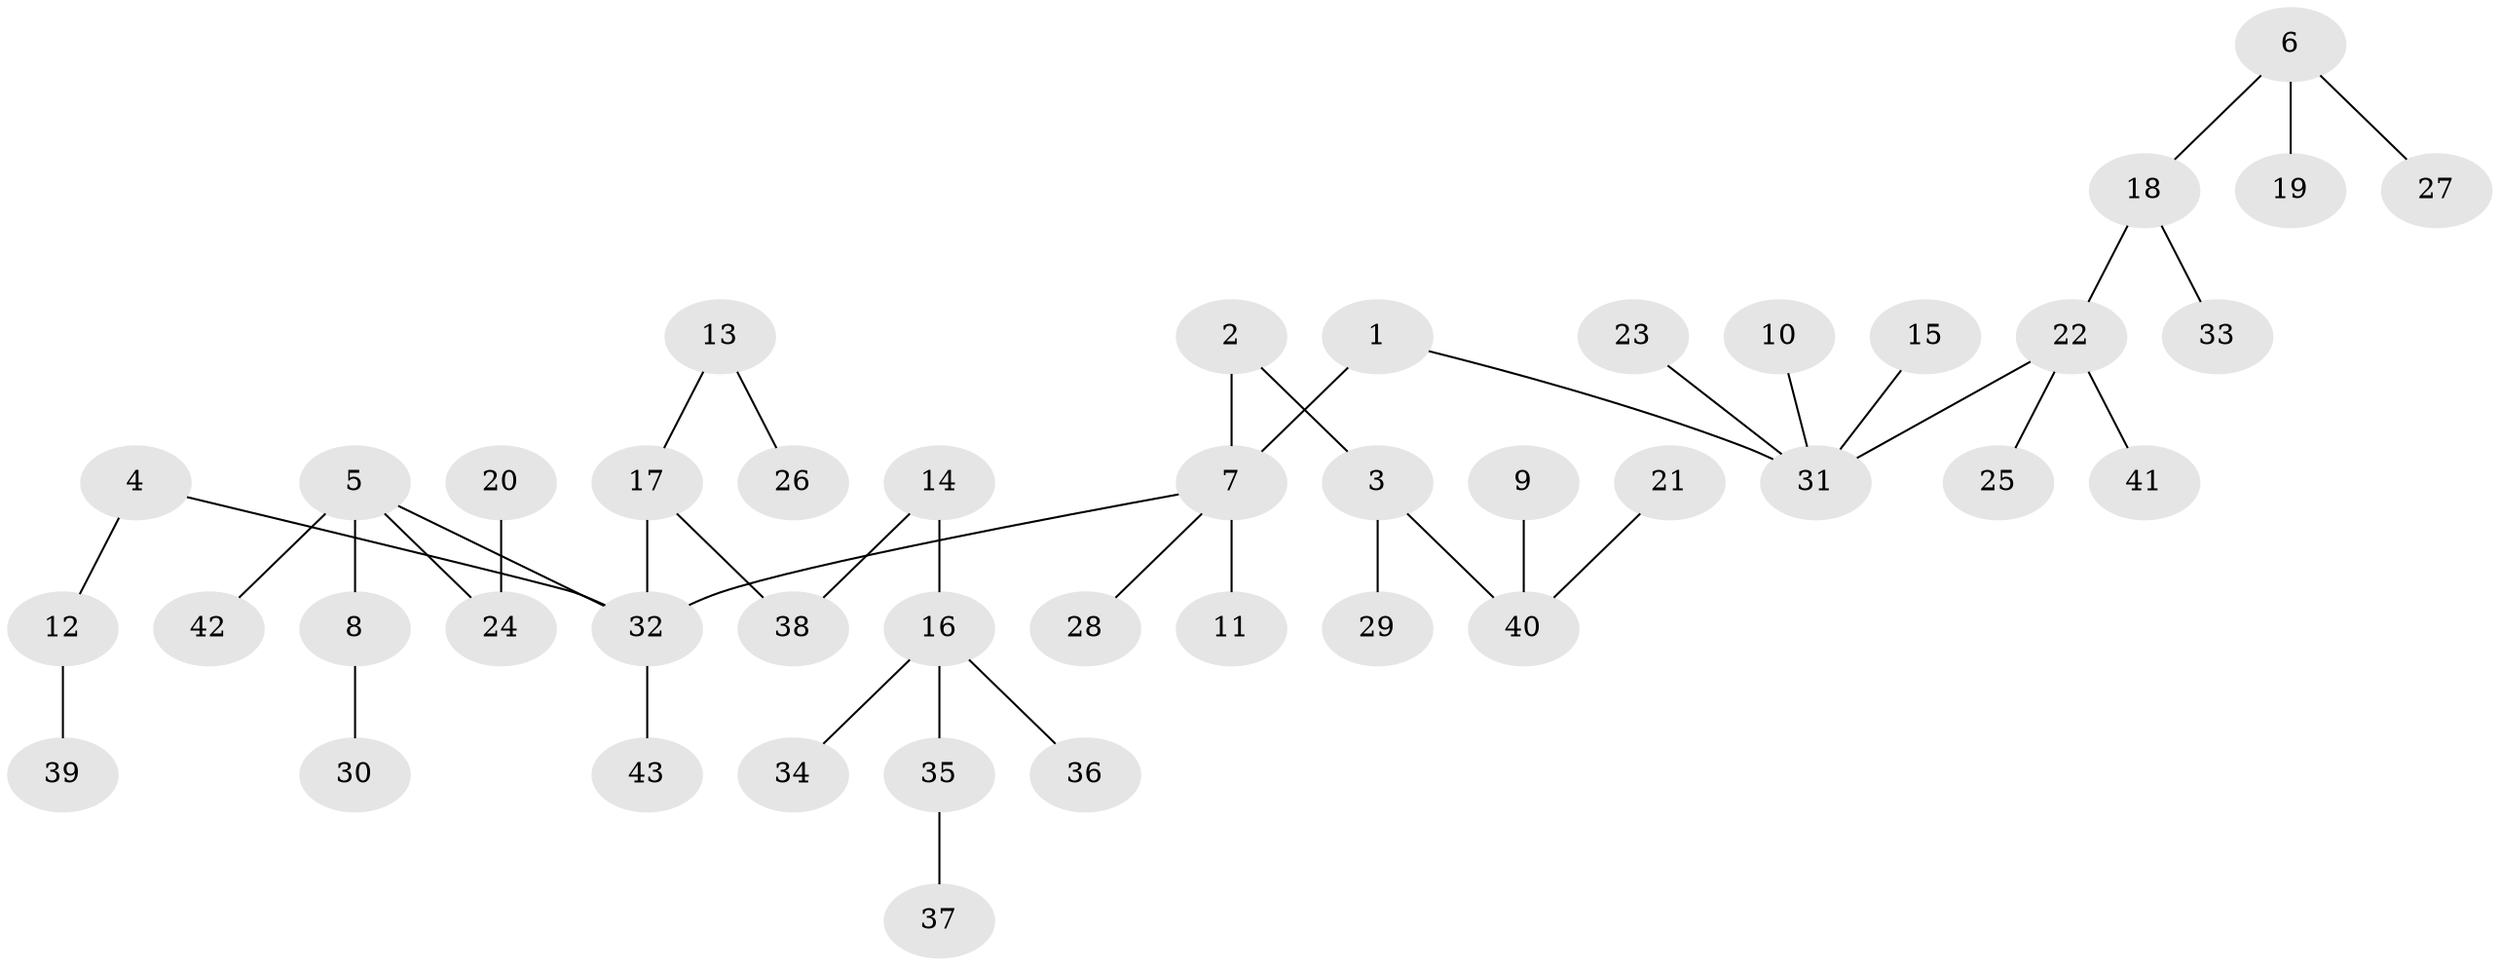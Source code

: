 // original degree distribution, {6: 0.04285714285714286, 5: 0.04285714285714286, 2: 0.2, 3: 0.12857142857142856, 4: 0.04285714285714286, 1: 0.5428571428571428}
// Generated by graph-tools (version 1.1) at 2025/37/03/04/25 23:37:29]
// undirected, 43 vertices, 42 edges
graph export_dot {
  node [color=gray90,style=filled];
  1;
  2;
  3;
  4;
  5;
  6;
  7;
  8;
  9;
  10;
  11;
  12;
  13;
  14;
  15;
  16;
  17;
  18;
  19;
  20;
  21;
  22;
  23;
  24;
  25;
  26;
  27;
  28;
  29;
  30;
  31;
  32;
  33;
  34;
  35;
  36;
  37;
  38;
  39;
  40;
  41;
  42;
  43;
  1 -- 7 [weight=1.0];
  1 -- 31 [weight=1.0];
  2 -- 3 [weight=1.0];
  2 -- 7 [weight=1.0];
  3 -- 29 [weight=1.0];
  3 -- 40 [weight=1.0];
  4 -- 12 [weight=1.0];
  4 -- 32 [weight=1.0];
  5 -- 8 [weight=1.0];
  5 -- 24 [weight=1.0];
  5 -- 32 [weight=1.0];
  5 -- 42 [weight=1.0];
  6 -- 18 [weight=1.0];
  6 -- 19 [weight=1.0];
  6 -- 27 [weight=1.0];
  7 -- 11 [weight=1.0];
  7 -- 28 [weight=1.0];
  7 -- 32 [weight=1.0];
  8 -- 30 [weight=1.0];
  9 -- 40 [weight=1.0];
  10 -- 31 [weight=1.0];
  12 -- 39 [weight=1.0];
  13 -- 17 [weight=1.0];
  13 -- 26 [weight=1.0];
  14 -- 16 [weight=1.0];
  14 -- 38 [weight=1.0];
  15 -- 31 [weight=1.0];
  16 -- 34 [weight=1.0];
  16 -- 35 [weight=1.0];
  16 -- 36 [weight=1.0];
  17 -- 32 [weight=1.0];
  17 -- 38 [weight=1.0];
  18 -- 22 [weight=1.0];
  18 -- 33 [weight=1.0];
  20 -- 24 [weight=1.0];
  21 -- 40 [weight=1.0];
  22 -- 25 [weight=1.0];
  22 -- 31 [weight=1.0];
  22 -- 41 [weight=1.0];
  23 -- 31 [weight=1.0];
  32 -- 43 [weight=1.0];
  35 -- 37 [weight=1.0];
}
